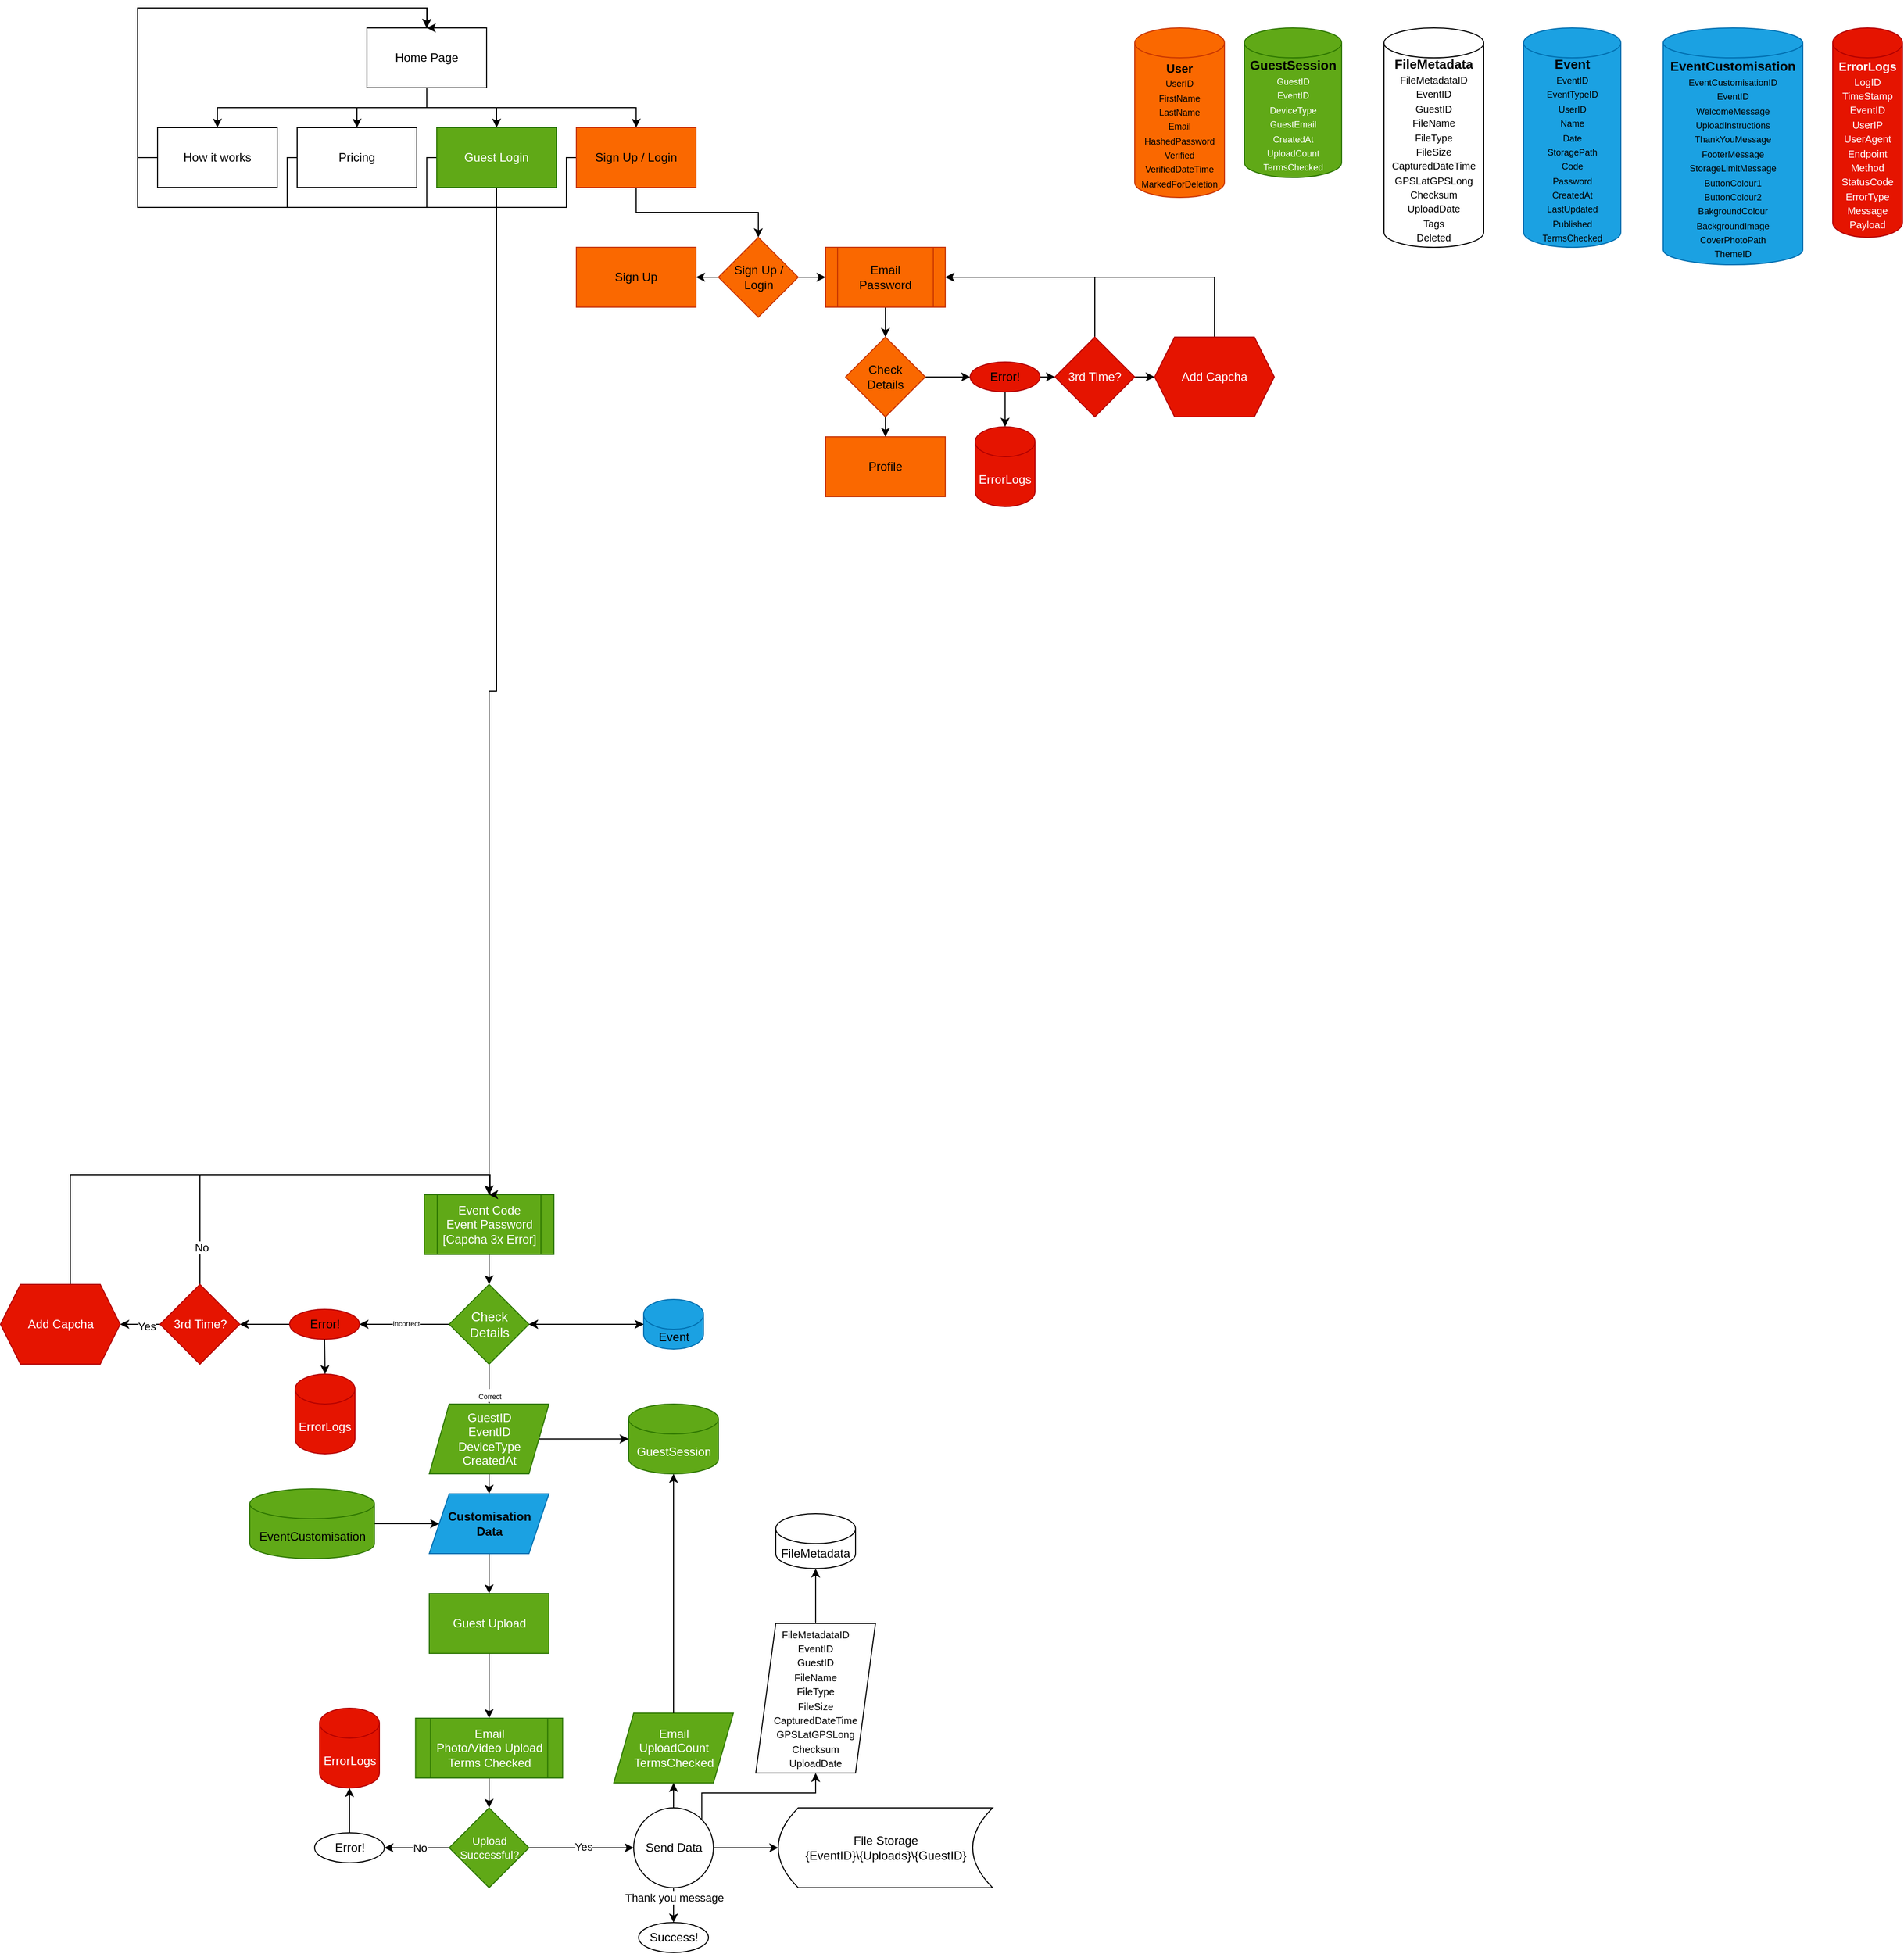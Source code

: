 <mxfile version="27.0.6">
  <diagram name="Page-1" id="nPeq9zamXpT1PYiMHK2F">
    <mxGraphModel dx="2572" dy="919" grid="1" gridSize="10" guides="1" tooltips="1" connect="1" arrows="1" fold="1" page="1" pageScale="1" pageWidth="850" pageHeight="1100" math="0" shadow="0">
      <root>
        <mxCell id="0" />
        <mxCell id="1" parent="0" />
        <mxCell id="T3i2_18rqvz0KpT3URYq-7" style="edgeStyle=orthogonalEdgeStyle;rounded=0;orthogonalLoop=1;jettySize=auto;html=1;exitX=0.5;exitY=1;exitDx=0;exitDy=0;entryX=0.5;entryY=0;entryDx=0;entryDy=0;" parent="1" source="T3i2_18rqvz0KpT3URYq-1" target="T3i2_18rqvz0KpT3URYq-3" edge="1">
          <mxGeometry relative="1" as="geometry" />
        </mxCell>
        <mxCell id="T3i2_18rqvz0KpT3URYq-8" style="edgeStyle=orthogonalEdgeStyle;rounded=0;orthogonalLoop=1;jettySize=auto;html=1;exitX=0.5;exitY=1;exitDx=0;exitDy=0;entryX=0.5;entryY=0;entryDx=0;entryDy=0;" parent="1" source="T3i2_18rqvz0KpT3URYq-1" target="T3i2_18rqvz0KpT3URYq-4" edge="1">
          <mxGeometry relative="1" as="geometry" />
        </mxCell>
        <mxCell id="T3i2_18rqvz0KpT3URYq-9" style="edgeStyle=orthogonalEdgeStyle;rounded=0;orthogonalLoop=1;jettySize=auto;html=1;exitX=0.5;exitY=1;exitDx=0;exitDy=0;entryX=0.5;entryY=0;entryDx=0;entryDy=0;" parent="1" source="T3i2_18rqvz0KpT3URYq-1" target="T3i2_18rqvz0KpT3URYq-5" edge="1">
          <mxGeometry relative="1" as="geometry" />
        </mxCell>
        <mxCell id="T3i2_18rqvz0KpT3URYq-10" style="edgeStyle=orthogonalEdgeStyle;rounded=0;orthogonalLoop=1;jettySize=auto;html=1;exitX=0.5;exitY=1;exitDx=0;exitDy=0;entryX=0.5;entryY=0;entryDx=0;entryDy=0;" parent="1" source="T3i2_18rqvz0KpT3URYq-1" target="T3i2_18rqvz0KpT3URYq-6" edge="1">
          <mxGeometry relative="1" as="geometry" />
        </mxCell>
        <mxCell id="T3i2_18rqvz0KpT3URYq-1" value="Home Page" style="rounded=0;whiteSpace=wrap;html=1;" parent="1" vertex="1">
          <mxGeometry x="230" y="80" width="120" height="60" as="geometry" />
        </mxCell>
        <mxCell id="T3i2_18rqvz0KpT3URYq-11" style="edgeStyle=orthogonalEdgeStyle;rounded=0;orthogonalLoop=1;jettySize=auto;html=1;exitX=0;exitY=0.5;exitDx=0;exitDy=0;entryX=0.5;entryY=0;entryDx=0;entryDy=0;" parent="1" source="T3i2_18rqvz0KpT3URYq-3" target="T3i2_18rqvz0KpT3URYq-1" edge="1">
          <mxGeometry relative="1" as="geometry" />
        </mxCell>
        <mxCell id="T3i2_18rqvz0KpT3URYq-3" value="How it works" style="rounded=0;whiteSpace=wrap;html=1;" parent="1" vertex="1">
          <mxGeometry x="20" y="180" width="120" height="60" as="geometry" />
        </mxCell>
        <mxCell id="T3i2_18rqvz0KpT3URYq-12" style="edgeStyle=orthogonalEdgeStyle;rounded=0;orthogonalLoop=1;jettySize=auto;html=1;exitX=0;exitY=0.5;exitDx=0;exitDy=0;" parent="1" source="T3i2_18rqvz0KpT3URYq-4" edge="1">
          <mxGeometry relative="1" as="geometry">
            <mxPoint x="290" y="80" as="targetPoint" />
            <Array as="points">
              <mxPoint x="150" y="210" />
              <mxPoint x="150" y="260" />
              <mxPoint y="260" />
              <mxPoint y="60" />
              <mxPoint x="290" y="60" />
            </Array>
          </mxGeometry>
        </mxCell>
        <mxCell id="T3i2_18rqvz0KpT3URYq-4" value="Pricing" style="rounded=0;whiteSpace=wrap;html=1;" parent="1" vertex="1">
          <mxGeometry x="160" y="180" width="120" height="60" as="geometry" />
        </mxCell>
        <mxCell id="T3i2_18rqvz0KpT3URYq-13" style="edgeStyle=orthogonalEdgeStyle;rounded=0;orthogonalLoop=1;jettySize=auto;html=1;exitX=0;exitY=0.5;exitDx=0;exitDy=0;" parent="1" source="T3i2_18rqvz0KpT3URYq-5" edge="1">
          <mxGeometry relative="1" as="geometry">
            <mxPoint x="290" y="80" as="targetPoint" />
            <Array as="points">
              <mxPoint x="290" y="210" />
              <mxPoint x="290" y="260" />
              <mxPoint y="260" />
              <mxPoint y="60" />
              <mxPoint x="291" y="60" />
              <mxPoint x="291" y="80" />
            </Array>
          </mxGeometry>
        </mxCell>
        <mxCell id="T3i2_18rqvz0KpT3URYq-16" style="edgeStyle=orthogonalEdgeStyle;rounded=0;orthogonalLoop=1;jettySize=auto;html=1;exitX=0.5;exitY=1;exitDx=0;exitDy=0;entryX=0.5;entryY=0;entryDx=0;entryDy=0;" parent="1" source="T3i2_18rqvz0KpT3URYq-5" target="T3i2_18rqvz0KpT3URYq-15" edge="1">
          <mxGeometry relative="1" as="geometry" />
        </mxCell>
        <mxCell id="T3i2_18rqvz0KpT3URYq-5" value="Guest Login" style="rounded=0;whiteSpace=wrap;html=1;fillColor=#60a917;fontColor=#ffffff;strokeColor=#2D7600;" parent="1" vertex="1">
          <mxGeometry x="300" y="180" width="120" height="60" as="geometry" />
        </mxCell>
        <mxCell id="T3i2_18rqvz0KpT3URYq-14" style="edgeStyle=orthogonalEdgeStyle;rounded=0;orthogonalLoop=1;jettySize=auto;html=1;exitX=0;exitY=0.5;exitDx=0;exitDy=0;" parent="1" source="T3i2_18rqvz0KpT3URYq-6" edge="1">
          <mxGeometry relative="1" as="geometry">
            <mxPoint x="290" y="80" as="targetPoint" />
            <Array as="points">
              <mxPoint x="430" y="210" />
              <mxPoint x="430" y="260" />
              <mxPoint y="260" />
              <mxPoint y="60" />
              <mxPoint x="290" y="60" />
            </Array>
          </mxGeometry>
        </mxCell>
        <mxCell id="qWnpxLDIaZIVIo5OUuWz-7" style="edgeStyle=orthogonalEdgeStyle;rounded=0;orthogonalLoop=1;jettySize=auto;html=1;exitX=0.5;exitY=1;exitDx=0;exitDy=0;entryX=0.5;entryY=0;entryDx=0;entryDy=0;" edge="1" parent="1" source="T3i2_18rqvz0KpT3URYq-6" target="qWnpxLDIaZIVIo5OUuWz-6">
          <mxGeometry relative="1" as="geometry" />
        </mxCell>
        <mxCell id="T3i2_18rqvz0KpT3URYq-6" value="Sign Up / Login" style="rounded=0;whiteSpace=wrap;html=1;fillColor=#fa6800;fontColor=#000000;strokeColor=#C73500;" parent="1" vertex="1">
          <mxGeometry x="440" y="180" width="120" height="60" as="geometry" />
        </mxCell>
        <mxCell id="T3i2_18rqvz0KpT3URYq-18" style="edgeStyle=orthogonalEdgeStyle;rounded=0;orthogonalLoop=1;jettySize=auto;html=1;exitX=0.5;exitY=1;exitDx=0;exitDy=0;entryX=0.5;entryY=0;entryDx=0;entryDy=0;" parent="1" source="T3i2_18rqvz0KpT3URYq-15" target="T3i2_18rqvz0KpT3URYq-17" edge="1">
          <mxGeometry relative="1" as="geometry" />
        </mxCell>
        <mxCell id="T3i2_18rqvz0KpT3URYq-15" value="Event Code&lt;div&gt;Event Password&lt;br&gt;[Capcha 3x Error]&lt;/div&gt;" style="shape=process;whiteSpace=wrap;html=1;backgroundOutline=1;fillColor=#60a917;fontColor=#ffffff;strokeColor=#2D7600;" parent="1" vertex="1">
          <mxGeometry x="287.5" y="1250.0" width="130" height="60" as="geometry" />
        </mxCell>
        <mxCell id="T3i2_18rqvz0KpT3URYq-24" style="edgeStyle=orthogonalEdgeStyle;rounded=0;orthogonalLoop=1;jettySize=auto;html=1;exitX=0;exitY=0.5;exitDx=0;exitDy=0;entryX=1;entryY=0.5;entryDx=0;entryDy=0;" parent="1" source="T3i2_18rqvz0KpT3URYq-17" target="T3i2_18rqvz0KpT3URYq-23" edge="1">
          <mxGeometry relative="1" as="geometry" />
        </mxCell>
        <mxCell id="T3i2_18rqvz0KpT3URYq-26" value="&lt;font style=&quot;color: light-dark(rgb(0, 0, 0), rgb(255, 0, 0)); font-size: 7px;&quot;&gt;Incorrect&lt;/font&gt;" style="edgeLabel;html=1;align=center;verticalAlign=middle;resizable=0;points=[];" parent="T3i2_18rqvz0KpT3URYq-24" vertex="1" connectable="0">
          <mxGeometry x="-0.025" y="-2" relative="1" as="geometry">
            <mxPoint as="offset" />
          </mxGeometry>
        </mxCell>
        <mxCell id="T3i2_18rqvz0KpT3URYq-28" style="edgeStyle=orthogonalEdgeStyle;rounded=0;orthogonalLoop=1;jettySize=auto;html=1;entryX=0.5;entryY=0;entryDx=0;entryDy=0;" parent="1" source="T3i2_18rqvz0KpT3URYq-17" target="T3i2_18rqvz0KpT3URYq-27" edge="1">
          <mxGeometry relative="1" as="geometry" />
        </mxCell>
        <mxCell id="T3i2_18rqvz0KpT3URYq-29" value="&lt;font style=&quot;color: light-dark(rgb(0, 0, 0), rgb(0, 255, 0)); font-size: 7px;&quot;&gt;Correct&lt;/font&gt;" style="edgeLabel;html=1;align=center;verticalAlign=middle;resizable=0;points=[];" parent="T3i2_18rqvz0KpT3URYq-28" vertex="1" connectable="0">
          <mxGeometry x="0.547" relative="1" as="geometry">
            <mxPoint as="offset" />
          </mxGeometry>
        </mxCell>
        <mxCell id="T3i2_18rqvz0KpT3URYq-17" value="&lt;div style=&quot;line-height: 40%;&quot;&gt;&lt;div&gt;&lt;font style=&quot;font-size: 13px; line-height: 120%;&quot;&gt;Check Details&lt;/font&gt;&lt;/div&gt;&lt;/div&gt;" style="rhombus;whiteSpace=wrap;html=1;fillColor=#60a917;fontColor=#ffffff;strokeColor=#2D7600;" parent="1" vertex="1">
          <mxGeometry x="312.5" y="1340.0" width="80" height="80" as="geometry" />
        </mxCell>
        <mxCell id="T3i2_18rqvz0KpT3URYq-86" style="edgeStyle=orthogonalEdgeStyle;rounded=0;orthogonalLoop=1;jettySize=auto;html=1;exitX=0;exitY=0.5;exitDx=0;exitDy=0;entryX=1;entryY=0.5;entryDx=0;entryDy=0;" parent="1" source="T3i2_18rqvz0KpT3URYq-23" target="T3i2_18rqvz0KpT3URYq-83" edge="1">
          <mxGeometry relative="1" as="geometry" />
        </mxCell>
        <mxCell id="T3i2_18rqvz0KpT3URYq-23" value="&lt;font style=&quot;color: light-dark(rgb(0, 0, 0), rgb(255, 0, 0));&quot;&gt;Error!&lt;/font&gt;" style="ellipse;whiteSpace=wrap;html=1;fillColor=#e51400;strokeColor=#B20000;fontColor=#ffffff;" parent="1" vertex="1">
          <mxGeometry x="152.5" y="1365.0" width="70" height="30" as="geometry" />
        </mxCell>
        <mxCell id="T3i2_18rqvz0KpT3URYq-65" style="edgeStyle=orthogonalEdgeStyle;rounded=0;orthogonalLoop=1;jettySize=auto;html=1;exitX=0.5;exitY=1;exitDx=0;exitDy=0;entryX=0.5;entryY=0;entryDx=0;entryDy=0;" parent="1" source="T3i2_18rqvz0KpT3URYq-27" target="T3i2_18rqvz0KpT3URYq-64" edge="1">
          <mxGeometry relative="1" as="geometry" />
        </mxCell>
        <mxCell id="T3i2_18rqvz0KpT3URYq-27" value="&lt;div style=&quot;&quot;&gt;&lt;span style=&quot;background-color: transparent; color: light-dark(rgb(255, 255, 255), rgb(18, 18, 18));&quot;&gt;&lt;font&gt;GuestID&lt;/font&gt;&lt;/span&gt;&lt;/div&gt;&lt;font&gt;&lt;div style=&quot;&quot;&gt;&lt;span style=&quot;background-color: transparent; color: light-dark(rgb(255, 255, 255), rgb(18, 18, 18));&quot;&gt;EventID&lt;/span&gt;&lt;/div&gt;&lt;div style=&quot;&quot;&gt;&lt;span style=&quot;background-color: transparent; color: light-dark(rgb(255, 255, 255), rgb(18, 18, 18));&quot;&gt;DeviceType&lt;br&gt;&lt;/span&gt;&lt;/div&gt;&lt;div style=&quot;&quot;&gt;&lt;span style=&quot;background-color: transparent; color: light-dark(rgb(255, 255, 255), rgb(18, 18, 18));&quot;&gt;CreatedAt&lt;/span&gt;&lt;/div&gt;&lt;/font&gt;" style="shape=parallelogram;perimeter=parallelogramPerimeter;whiteSpace=wrap;html=1;fixedSize=1;fillColor=#60a917;fontColor=#ffffff;strokeColor=#2D7600;align=center;" parent="1" vertex="1">
          <mxGeometry x="292.5" y="1460.0" width="120" height="70" as="geometry" />
        </mxCell>
        <mxCell id="T3i2_18rqvz0KpT3URYq-30" value="&lt;font style=&quot;font-size: 13px; color: light-dark(rgb(0, 0, 0), rgb(0, 0, 0));&quot;&gt;&lt;b style=&quot;&quot;&gt;GuestSession&lt;/b&gt;&lt;/font&gt;&lt;br&gt;&lt;font style=&quot;font-size: 9px;&quot;&gt;GuestID&lt;/font&gt;&lt;div&gt;&lt;font style=&quot;font-size: 9px;&quot;&gt;EventID&lt;/font&gt;&lt;/div&gt;&lt;div&gt;&lt;font style=&quot;font-size: 9px;&quot;&gt;DeviceType&lt;br&gt;GuestEmail&lt;br&gt;CreatedAt&lt;br&gt;UploadCount&lt;/font&gt;&lt;/div&gt;&lt;div&gt;&lt;font style=&quot;font-size: 9px;&quot;&gt;TermsChecked&lt;/font&gt;&lt;/div&gt;" style="shape=cylinder3;whiteSpace=wrap;html=1;boundedLbl=1;backgroundOutline=1;size=15;fillColor=#60a917;fontColor=#ffffff;strokeColor=#2D7600;" parent="1" vertex="1">
          <mxGeometry x="1110" y="80" width="97.5" height="150" as="geometry" />
        </mxCell>
        <mxCell id="T3i2_18rqvz0KpT3URYq-37" style="edgeStyle=orthogonalEdgeStyle;rounded=0;orthogonalLoop=1;jettySize=auto;html=1;exitX=0.5;exitY=1;exitDx=0;exitDy=0;entryX=0.5;entryY=0;entryDx=0;entryDy=0;" parent="1" source="T3i2_18rqvz0KpT3URYq-33" target="T3i2_18rqvz0KpT3URYq-36" edge="1">
          <mxGeometry relative="1" as="geometry" />
        </mxCell>
        <mxCell id="T3i2_18rqvz0KpT3URYq-33" value="Guest Upload" style="rounded=0;whiteSpace=wrap;html=1;fillColor=#60a917;fontColor=#ffffff;strokeColor=#2D7600;" parent="1" vertex="1">
          <mxGeometry x="292.5" y="1650.0" width="120" height="60" as="geometry" />
        </mxCell>
        <mxCell id="T3i2_18rqvz0KpT3URYq-34" value="&lt;font color=&quot;#000000&quot;&gt;&lt;b style=&quot;font-size: 13px;&quot;&gt;Event&lt;/b&gt;&lt;br&gt;&lt;font style=&quot;font-size: 9px;&quot;&gt;EventID&lt;br&gt;EventTypeID&lt;br&gt;UserID&lt;br&gt;Name&lt;br&gt;Date&lt;br&gt;StoragePath&lt;br&gt;Code&lt;br&gt;Password&lt;/font&gt;&lt;/font&gt;&lt;div&gt;&lt;font color=&quot;#000000&quot;&gt;&lt;font style=&quot;font-size: 9px;&quot;&gt;CreatedAt&lt;/font&gt;&lt;/font&gt;&lt;/div&gt;&lt;div&gt;&lt;font color=&quot;#000000&quot;&gt;&lt;font style=&quot;font-size: 9px;&quot;&gt;LastUpdated&lt;/font&gt;&lt;br&gt;&lt;/font&gt;&lt;/div&gt;&lt;div&gt;&lt;font color=&quot;#000000&quot;&gt;&lt;font style=&quot;font-size: 9px;&quot;&gt;Published&lt;/font&gt;&lt;/font&gt;&lt;/div&gt;&lt;div&gt;&lt;font color=&quot;#000000&quot;&gt;&lt;font style=&quot;font-size: 9px;&quot;&gt;TermsChecked&lt;/font&gt;&lt;/font&gt;&lt;/div&gt;" style="shape=cylinder3;whiteSpace=wrap;html=1;boundedLbl=1;backgroundOutline=1;size=15;fillColor=#1ba1e2;fontColor=#ffffff;strokeColor=#006EAF;" parent="1" vertex="1">
          <mxGeometry x="1390" y="80" width="97.5" height="220" as="geometry" />
        </mxCell>
        <mxCell id="T3i2_18rqvz0KpT3URYq-45" style="edgeStyle=orthogonalEdgeStyle;rounded=0;orthogonalLoop=1;jettySize=auto;html=1;exitX=0.5;exitY=1;exitDx=0;exitDy=0;entryX=0.5;entryY=0;entryDx=0;entryDy=0;" parent="1" source="T3i2_18rqvz0KpT3URYq-36" target="T3i2_18rqvz0KpT3URYq-41" edge="1">
          <mxGeometry relative="1" as="geometry" />
        </mxCell>
        <mxCell id="T3i2_18rqvz0KpT3URYq-36" value="Email&lt;div&gt;Photo/Video Upload&lt;/div&gt;&lt;div&gt;Terms Checked&lt;/div&gt;" style="shape=process;whiteSpace=wrap;html=1;backgroundOutline=1;fillColor=#60a917;fontColor=#ffffff;strokeColor=#2D7600;" parent="1" vertex="1">
          <mxGeometry x="278.75" y="1775" width="147.5" height="60" as="geometry" />
        </mxCell>
        <mxCell id="T3i2_18rqvz0KpT3URYq-38" value="File Storage&lt;div&gt;{EventID}\{Uploads}\{GuestID}&lt;/div&gt;" style="shape=dataStorage;whiteSpace=wrap;html=1;fixedSize=1;" parent="1" vertex="1">
          <mxGeometry x="642.5" y="1865.0" width="215" height="80" as="geometry" />
        </mxCell>
        <mxCell id="T3i2_18rqvz0KpT3URYq-40" value="Email&lt;br&gt;UploadCount&lt;div&gt;TermsChecked&lt;/div&gt;" style="shape=parallelogram;perimeter=parallelogramPerimeter;whiteSpace=wrap;html=1;fixedSize=1;fillColor=#60a917;fontColor=#ffffff;strokeColor=#2D7600;" parent="1" vertex="1">
          <mxGeometry x="477.5" y="1770.0" width="120" height="70" as="geometry" />
        </mxCell>
        <mxCell id="T3i2_18rqvz0KpT3URYq-43" style="edgeStyle=orthogonalEdgeStyle;rounded=0;orthogonalLoop=1;jettySize=auto;html=1;exitX=0;exitY=0.5;exitDx=0;exitDy=0;entryX=1;entryY=0.5;entryDx=0;entryDy=0;" parent="1" source="T3i2_18rqvz0KpT3URYq-41" target="T3i2_18rqvz0KpT3URYq-42" edge="1">
          <mxGeometry relative="1" as="geometry" />
        </mxCell>
        <mxCell id="T3i2_18rqvz0KpT3URYq-44" value="&lt;font style=&quot;color: light-dark(rgb(0, 0, 0), rgb(255, 0, 0));&quot;&gt;No&lt;/font&gt;" style="edgeLabel;html=1;align=center;verticalAlign=middle;resizable=0;points=[];" parent="T3i2_18rqvz0KpT3URYq-43" vertex="1" connectable="0">
          <mxGeometry x="-0.081" relative="1" as="geometry">
            <mxPoint as="offset" />
          </mxGeometry>
        </mxCell>
        <mxCell id="T3i2_18rqvz0KpT3URYq-46" style="edgeStyle=orthogonalEdgeStyle;rounded=0;orthogonalLoop=1;jettySize=auto;html=1;exitX=1;exitY=0.5;exitDx=0;exitDy=0;entryX=0;entryY=0.5;entryDx=0;entryDy=0;" parent="1" source="T3i2_18rqvz0KpT3URYq-41" target="T3i2_18rqvz0KpT3URYq-47" edge="1">
          <mxGeometry relative="1" as="geometry">
            <mxPoint x="432.5" y="1905.0" as="targetPoint" />
          </mxGeometry>
        </mxCell>
        <mxCell id="T3i2_18rqvz0KpT3URYq-50" value="&lt;font style=&quot;color: light-dark(rgb(0, 0, 0), rgb(0, 255, 0));&quot;&gt;Yes&lt;/font&gt;" style="edgeLabel;html=1;align=center;verticalAlign=middle;resizable=0;points=[];" parent="T3i2_18rqvz0KpT3URYq-46" vertex="1" connectable="0">
          <mxGeometry x="0.039" y="1" relative="1" as="geometry">
            <mxPoint as="offset" />
          </mxGeometry>
        </mxCell>
        <mxCell id="T3i2_18rqvz0KpT3URYq-41" value="&lt;div style=&quot;line-height: 40%;&quot;&gt;&lt;div&gt;&lt;font style=&quot;line-height: 120%; font-size: 11px;&quot;&gt;Upload Successful?&lt;/font&gt;&lt;/div&gt;&lt;/div&gt;" style="rhombus;whiteSpace=wrap;html=1;fillColor=#60a917;fontColor=#ffffff;strokeColor=#2D7600;" parent="1" vertex="1">
          <mxGeometry x="312.5" y="1865.0" width="80" height="80" as="geometry" />
        </mxCell>
        <mxCell id="qWnpxLDIaZIVIo5OUuWz-31" style="edgeStyle=orthogonalEdgeStyle;rounded=0;orthogonalLoop=1;jettySize=auto;html=1;exitX=0.5;exitY=0;exitDx=0;exitDy=0;" edge="1" parent="1" source="T3i2_18rqvz0KpT3URYq-42" target="qWnpxLDIaZIVIo5OUuWz-30">
          <mxGeometry relative="1" as="geometry" />
        </mxCell>
        <mxCell id="T3i2_18rqvz0KpT3URYq-42" value="&lt;font style=&quot;color: light-dark(rgb(0, 0, 0), rgb(255, 0, 0));&quot;&gt;Error!&lt;/font&gt;" style="ellipse;whiteSpace=wrap;html=1;fillColor=light-dark(#FFFFFF,#FF8484);strokeColor=light-dark(#000000,#CC0000);" parent="1" vertex="1">
          <mxGeometry x="177.5" y="1890.0" width="70" height="30" as="geometry" />
        </mxCell>
        <mxCell id="T3i2_18rqvz0KpT3URYq-53" style="edgeStyle=orthogonalEdgeStyle;rounded=0;orthogonalLoop=1;jettySize=auto;html=1;exitX=1;exitY=0.5;exitDx=0;exitDy=0;entryX=0;entryY=0.5;entryDx=0;entryDy=0;" parent="1" source="T3i2_18rqvz0KpT3URYq-47" target="T3i2_18rqvz0KpT3URYq-38" edge="1">
          <mxGeometry relative="1" as="geometry" />
        </mxCell>
        <mxCell id="T3i2_18rqvz0KpT3URYq-59" style="edgeStyle=orthogonalEdgeStyle;rounded=0;orthogonalLoop=1;jettySize=auto;html=1;exitX=0.5;exitY=1;exitDx=0;exitDy=0;entryX=0.5;entryY=0;entryDx=0;entryDy=0;" parent="1" source="T3i2_18rqvz0KpT3URYq-47" target="T3i2_18rqvz0KpT3URYq-58" edge="1">
          <mxGeometry relative="1" as="geometry" />
        </mxCell>
        <mxCell id="T3i2_18rqvz0KpT3URYq-63" value="Thank you message" style="edgeLabel;html=1;align=center;verticalAlign=middle;resizable=0;points=[];" parent="T3i2_18rqvz0KpT3URYq-59" vertex="1" connectable="0">
          <mxGeometry x="-0.433" relative="1" as="geometry">
            <mxPoint as="offset" />
          </mxGeometry>
        </mxCell>
        <mxCell id="qWnpxLDIaZIVIo5OUuWz-2" style="edgeStyle=orthogonalEdgeStyle;rounded=0;orthogonalLoop=1;jettySize=auto;html=1;exitX=1;exitY=0;exitDx=0;exitDy=0;entryX=0.5;entryY=1;entryDx=0;entryDy=0;" edge="1" parent="1" source="T3i2_18rqvz0KpT3URYq-47" target="qWnpxLDIaZIVIo5OUuWz-1">
          <mxGeometry relative="1" as="geometry">
            <Array as="points">
              <mxPoint x="566" y="1850" />
              <mxPoint x="680" y="1850" />
            </Array>
          </mxGeometry>
        </mxCell>
        <mxCell id="T3i2_18rqvz0KpT3URYq-47" value="Send Data" style="ellipse;whiteSpace=wrap;html=1;aspect=fixed;" parent="1" vertex="1">
          <mxGeometry x="497.5" y="1865.0" width="80" height="80" as="geometry" />
        </mxCell>
        <mxCell id="T3i2_18rqvz0KpT3URYq-48" style="edgeStyle=orthogonalEdgeStyle;rounded=0;orthogonalLoop=1;jettySize=auto;html=1;exitX=0.5;exitY=0;exitDx=0;exitDy=0;entryX=0.5;entryY=1;entryDx=0;entryDy=0;" parent="1" source="T3i2_18rqvz0KpT3URYq-47" target="T3i2_18rqvz0KpT3URYq-40" edge="1">
          <mxGeometry relative="1" as="geometry" />
        </mxCell>
        <mxCell id="T3i2_18rqvz0KpT3URYq-54" value="&lt;font style=&quot;&quot;&gt;&lt;span style=&quot;font-size: 13px;&quot;&gt;&lt;b&gt;FileMetadata&lt;/b&gt;&lt;/span&gt;&lt;br&gt;&lt;font size=&quot;1&quot;&gt;FileMetadataID&lt;br&gt;EventID&lt;br&gt;GuestID&lt;br&gt;FileName&lt;br&gt;FileType&lt;br&gt;FileSize&lt;br&gt;CapturedDateTime&lt;br&gt;GPSLatGPSLong&lt;br&gt;Checksum&lt;br&gt;UploadDate&lt;br&gt;Tags&lt;br&gt;&lt;/font&gt;&lt;/font&gt;&lt;div&gt;&lt;font style=&quot;&quot;&gt;&lt;font size=&quot;1&quot;&gt;Deleted&lt;/font&gt;&lt;/font&gt;&lt;/div&gt;" style="shape=cylinder3;whiteSpace=wrap;html=1;boundedLbl=1;backgroundOutline=1;size=15;" parent="1" vertex="1">
          <mxGeometry x="1250" y="80" width="100" height="220" as="geometry" />
        </mxCell>
        <mxCell id="T3i2_18rqvz0KpT3URYq-58" value="&lt;font style=&quot;color: light-dark(rgb(0, 0, 0), rgb(0, 102, 0));&quot;&gt;Success!&lt;/font&gt;" style="ellipse;whiteSpace=wrap;html=1;fillColor=light-dark(#FFFFFF,#CCFF99);strokeColor=light-dark(#000000,#006600);" parent="1" vertex="1">
          <mxGeometry x="502.5" y="1980.0" width="70" height="30" as="geometry" />
        </mxCell>
        <mxCell id="T3i2_18rqvz0KpT3URYq-62" value="&lt;font color=&quot;#000000&quot;&gt;&lt;b style=&quot;font-size: 13px;&quot;&gt;EventCustomisation&lt;/b&gt;&lt;/font&gt;&lt;div&gt;&lt;font color=&quot;#000000&quot;&gt;&lt;font style=&quot;font-size: 9px;&quot;&gt;EventCustomisationID&lt;/font&gt;&lt;/font&gt;&lt;/div&gt;&lt;div&gt;&lt;font color=&quot;#000000&quot;&gt;&lt;font style=&quot;font-size: 9px;&quot;&gt;EventID&lt;br&gt;WelcomeMessage&lt;br&gt;UploadInstructions&lt;/font&gt;&lt;/font&gt;&lt;/div&gt;&lt;div&gt;&lt;font color=&quot;#000000&quot;&gt;&lt;font style=&quot;font-size: 9px;&quot;&gt;ThankYouMessage&lt;br&gt;FooterMessage&lt;br&gt;StorageLimitMessage&lt;br&gt;ButtonColour1&lt;br&gt;ButtonColour2&lt;br&gt;BakgroundColour&lt;br&gt;BackgroundImage&lt;br&gt;CoverPhotoPath&lt;br&gt;ThemeID&lt;br&gt;&lt;/font&gt;&lt;/font&gt;&lt;/div&gt;" style="shape=cylinder3;whiteSpace=wrap;html=1;boundedLbl=1;backgroundOutline=1;size=15;fillColor=light-dark(#1BA1E2,#0F5577);fontColor=#ffffff;strokeColor=#006EAF;" parent="1" vertex="1">
          <mxGeometry x="1530" y="80" width="140" height="237.5" as="geometry" />
        </mxCell>
        <mxCell id="T3i2_18rqvz0KpT3URYq-66" style="edgeStyle=orthogonalEdgeStyle;rounded=0;orthogonalLoop=1;jettySize=auto;html=1;exitX=0.5;exitY=1;exitDx=0;exitDy=0;entryX=0.5;entryY=0;entryDx=0;entryDy=0;" parent="1" source="T3i2_18rqvz0KpT3URYq-64" target="T3i2_18rqvz0KpT3URYq-33" edge="1">
          <mxGeometry relative="1" as="geometry" />
        </mxCell>
        <mxCell id="T3i2_18rqvz0KpT3URYq-64" value="&lt;b&gt;&lt;font style=&quot;color: light-dark(rgb(0, 0, 0), rgb(255, 255, 255));&quot;&gt;Customisation&lt;/font&gt;&lt;/b&gt;&lt;div&gt;&lt;b&gt;&lt;font style=&quot;color: light-dark(rgb(0, 0, 0), rgb(255, 255, 255));&quot;&gt;Data&lt;/font&gt;&lt;/b&gt;&lt;/div&gt;" style="shape=parallelogram;perimeter=parallelogramPerimeter;whiteSpace=wrap;html=1;fixedSize=1;fillColor=light-dark(#1BA1E2,#0F5577);fontColor=#ffffff;strokeColor=#006EAF;" parent="1" vertex="1">
          <mxGeometry x="292.5" y="1550.0" width="120" height="60" as="geometry" />
        </mxCell>
        <mxCell id="T3i2_18rqvz0KpT3URYq-68" value="GuestSession" style="shape=cylinder3;whiteSpace=wrap;html=1;boundedLbl=1;backgroundOutline=1;size=15;fillColor=#60a917;fontColor=#ffffff;strokeColor=#2D7600;" parent="1" vertex="1">
          <mxGeometry x="492.5" y="1460.0" width="90" height="70" as="geometry" />
        </mxCell>
        <mxCell id="T3i2_18rqvz0KpT3URYq-69" style="edgeStyle=orthogonalEdgeStyle;rounded=0;orthogonalLoop=1;jettySize=auto;html=1;exitX=1;exitY=0.5;exitDx=0;exitDy=0;entryX=0;entryY=0.5;entryDx=0;entryDy=0;entryPerimeter=0;" parent="1" source="T3i2_18rqvz0KpT3URYq-27" target="T3i2_18rqvz0KpT3URYq-68" edge="1">
          <mxGeometry relative="1" as="geometry" />
        </mxCell>
        <mxCell id="T3i2_18rqvz0KpT3URYq-71" style="edgeStyle=orthogonalEdgeStyle;rounded=0;orthogonalLoop=1;jettySize=auto;html=1;exitX=1;exitY=0.5;exitDx=0;exitDy=0;exitPerimeter=0;entryX=0;entryY=0.5;entryDx=0;entryDy=0;" parent="1" source="T3i2_18rqvz0KpT3URYq-70" target="T3i2_18rqvz0KpT3URYq-64" edge="1">
          <mxGeometry relative="1" as="geometry" />
        </mxCell>
        <mxCell id="T3i2_18rqvz0KpT3URYq-70" value="&lt;font style=&quot;color: light-dark(rgb(0, 0, 0), rgb(255, 255, 255));&quot;&gt;EventCustomisation&lt;/font&gt;" style="shape=cylinder3;whiteSpace=wrap;html=1;boundedLbl=1;backgroundOutline=1;size=15;fillColor=light-dark(#60a917, #0f5577);fontColor=#ffffff;strokeColor=#2D7600;" parent="1" vertex="1">
          <mxGeometry x="112.5" y="1545.0" width="125" height="70" as="geometry" />
        </mxCell>
        <mxCell id="T3i2_18rqvz0KpT3URYq-72" style="edgeStyle=orthogonalEdgeStyle;rounded=0;orthogonalLoop=1;jettySize=auto;html=1;exitX=0.5;exitY=0;exitDx=0;exitDy=0;entryX=0.5;entryY=1;entryDx=0;entryDy=0;entryPerimeter=0;" parent="1" source="T3i2_18rqvz0KpT3URYq-40" target="T3i2_18rqvz0KpT3URYq-68" edge="1">
          <mxGeometry relative="1" as="geometry" />
        </mxCell>
        <mxCell id="T3i2_18rqvz0KpT3URYq-78" style="edgeStyle=orthogonalEdgeStyle;rounded=0;orthogonalLoop=1;jettySize=auto;html=1;exitX=0;exitY=0.5;exitDx=0;exitDy=0;exitPerimeter=0;entryX=1;entryY=0.5;entryDx=0;entryDy=0;" parent="1" source="T3i2_18rqvz0KpT3URYq-73" target="T3i2_18rqvz0KpT3URYq-17" edge="1">
          <mxGeometry relative="1" as="geometry" />
        </mxCell>
        <mxCell id="T3i2_18rqvz0KpT3URYq-73" value="&lt;font style=&quot;color: light-dark(rgb(0, 0, 0), rgb(255, 255, 255));&quot;&gt;Event&lt;/font&gt;" style="shape=cylinder3;whiteSpace=wrap;html=1;boundedLbl=1;backgroundOutline=1;size=15;fillColor=#1ba1e2;fontColor=#ffffff;strokeColor=#006EAF;" parent="1" vertex="1">
          <mxGeometry x="507.5" y="1355.0" width="60" height="50" as="geometry" />
        </mxCell>
        <mxCell id="T3i2_18rqvz0KpT3URYq-79" value="" style="endArrow=classic;startArrow=classic;html=1;rounded=0;entryX=0;entryY=0.5;entryDx=0;entryDy=0;entryPerimeter=0;" parent="1" target="T3i2_18rqvz0KpT3URYq-73" edge="1">
          <mxGeometry width="50" height="50" relative="1" as="geometry">
            <mxPoint x="392.5" y="1380.0" as="sourcePoint" />
            <mxPoint x="732.5" y="1470.0" as="targetPoint" />
          </mxGeometry>
        </mxCell>
        <mxCell id="T3i2_18rqvz0KpT3URYq-87" style="edgeStyle=orthogonalEdgeStyle;rounded=0;orthogonalLoop=1;jettySize=auto;html=1;exitX=0;exitY=0.5;exitDx=0;exitDy=0;entryX=1;entryY=0.5;entryDx=0;entryDy=0;" parent="1" source="T3i2_18rqvz0KpT3URYq-83" target="T3i2_18rqvz0KpT3URYq-85" edge="1">
          <mxGeometry relative="1" as="geometry" />
        </mxCell>
        <mxCell id="T3i2_18rqvz0KpT3URYq-91" value="Yes" style="edgeLabel;html=1;align=center;verticalAlign=middle;resizable=0;points=[];" parent="T3i2_18rqvz0KpT3URYq-87" vertex="1" connectable="0">
          <mxGeometry x="-0.311" y="2" relative="1" as="geometry">
            <mxPoint as="offset" />
          </mxGeometry>
        </mxCell>
        <mxCell id="T3i2_18rqvz0KpT3URYq-88" style="edgeStyle=orthogonalEdgeStyle;rounded=0;orthogonalLoop=1;jettySize=auto;html=1;exitX=0.5;exitY=0;exitDx=0;exitDy=0;entryX=0.5;entryY=0;entryDx=0;entryDy=0;" parent="1" source="T3i2_18rqvz0KpT3URYq-83" target="T3i2_18rqvz0KpT3URYq-15" edge="1">
          <mxGeometry relative="1" as="geometry" />
        </mxCell>
        <mxCell id="T3i2_18rqvz0KpT3URYq-90" value="No" style="edgeLabel;html=1;align=center;verticalAlign=middle;resizable=0;points=[];" parent="T3i2_18rqvz0KpT3URYq-88" vertex="1" connectable="0">
          <mxGeometry x="-0.822" y="-1" relative="1" as="geometry">
            <mxPoint as="offset" />
          </mxGeometry>
        </mxCell>
        <mxCell id="T3i2_18rqvz0KpT3URYq-83" value="3rd Time?" style="rhombus;whiteSpace=wrap;html=1;fillColor=#e51400;fontColor=#ffffff;strokeColor=#B20000;" parent="1" vertex="1">
          <mxGeometry x="22.5" y="1340.0" width="80" height="80" as="geometry" />
        </mxCell>
        <mxCell id="T3i2_18rqvz0KpT3URYq-89" style="edgeStyle=orthogonalEdgeStyle;rounded=0;orthogonalLoop=1;jettySize=auto;html=1;exitX=0.5;exitY=0;exitDx=0;exitDy=0;" parent="1" source="T3i2_18rqvz0KpT3URYq-85" edge="1">
          <mxGeometry relative="1" as="geometry">
            <mxPoint x="352.5" y="1250.0" as="targetPoint" />
            <Array as="points">
              <mxPoint x="-67.5" y="1230.0" />
              <mxPoint x="353.5" y="1230.0" />
              <mxPoint x="353.5" y="1250.0" />
            </Array>
          </mxGeometry>
        </mxCell>
        <mxCell id="T3i2_18rqvz0KpT3URYq-85" value="Add Capcha" style="shape=hexagon;perimeter=hexagonPerimeter2;whiteSpace=wrap;html=1;fixedSize=1;fillColor=#e51400;fontColor=#ffffff;strokeColor=#B20000;" parent="1" vertex="1">
          <mxGeometry x="-137.5" y="1340.0" width="120" height="80" as="geometry" />
        </mxCell>
        <mxCell id="qWnpxLDIaZIVIo5OUuWz-1" value="&lt;span style=&quot;font-size: x-small;&quot;&gt;FileMetadataID&lt;/span&gt;&lt;br style=&quot;font-size: x-small;&quot;&gt;&lt;span style=&quot;font-size: x-small;&quot;&gt;EventID&lt;/span&gt;&lt;br style=&quot;font-size: x-small;&quot;&gt;&lt;span style=&quot;font-size: x-small;&quot;&gt;GuestID&lt;/span&gt;&lt;br style=&quot;font-size: x-small;&quot;&gt;&lt;span style=&quot;font-size: x-small;&quot;&gt;FileName&lt;/span&gt;&lt;br style=&quot;font-size: x-small;&quot;&gt;&lt;span style=&quot;font-size: x-small;&quot;&gt;FileType&lt;/span&gt;&lt;br style=&quot;font-size: x-small;&quot;&gt;&lt;span style=&quot;font-size: x-small;&quot;&gt;FileSize&lt;/span&gt;&lt;br style=&quot;font-size: x-small;&quot;&gt;&lt;span style=&quot;font-size: x-small;&quot;&gt;CapturedDateTime&lt;/span&gt;&lt;br style=&quot;font-size: x-small;&quot;&gt;&lt;span style=&quot;font-size: x-small;&quot;&gt;GPSLatGPSLong&lt;/span&gt;&lt;br style=&quot;font-size: x-small;&quot;&gt;&lt;span style=&quot;font-size: x-small;&quot;&gt;Checksum&lt;/span&gt;&lt;br style=&quot;font-size: x-small;&quot;&gt;&lt;span style=&quot;font-size: x-small;&quot;&gt;UploadDate&lt;/span&gt;" style="shape=parallelogram;perimeter=parallelogramPerimeter;whiteSpace=wrap;html=1;fixedSize=1;" vertex="1" parent="1">
          <mxGeometry x="620" y="1680" width="120" height="150" as="geometry" />
        </mxCell>
        <mxCell id="qWnpxLDIaZIVIo5OUuWz-3" value="FileMetadata" style="shape=cylinder3;whiteSpace=wrap;html=1;boundedLbl=1;backgroundOutline=1;size=15;" vertex="1" parent="1">
          <mxGeometry x="640" y="1570" width="80" height="55" as="geometry" />
        </mxCell>
        <mxCell id="qWnpxLDIaZIVIo5OUuWz-4" style="edgeStyle=orthogonalEdgeStyle;rounded=0;orthogonalLoop=1;jettySize=auto;html=1;exitX=0.5;exitY=0;exitDx=0;exitDy=0;entryX=0.5;entryY=1;entryDx=0;entryDy=0;entryPerimeter=0;" edge="1" parent="1" source="qWnpxLDIaZIVIo5OUuWz-1" target="qWnpxLDIaZIVIo5OUuWz-3">
          <mxGeometry relative="1" as="geometry" />
        </mxCell>
        <mxCell id="qWnpxLDIaZIVIo5OUuWz-5" value="&lt;b&gt;ErrorLogs&lt;/b&gt;&lt;div&gt;&lt;font size=&quot;1&quot;&gt;LogID&lt;/font&gt;&lt;/div&gt;&lt;div&gt;&lt;font size=&quot;1&quot;&gt;TimeStamp&lt;/font&gt;&lt;/div&gt;&lt;div&gt;&lt;font size=&quot;1&quot;&gt;EventID&lt;/font&gt;&lt;/div&gt;&lt;div&gt;&lt;font size=&quot;1&quot;&gt;UserIP&lt;/font&gt;&lt;/div&gt;&lt;div&gt;&lt;font size=&quot;1&quot;&gt;UserAgent&lt;/font&gt;&lt;/div&gt;&lt;div&gt;&lt;font size=&quot;1&quot;&gt;Endpoint&lt;/font&gt;&lt;/div&gt;&lt;div&gt;&lt;font size=&quot;1&quot;&gt;Method&lt;/font&gt;&lt;/div&gt;&lt;div&gt;&lt;font size=&quot;1&quot;&gt;StatusCode&lt;/font&gt;&lt;/div&gt;&lt;div&gt;&lt;font size=&quot;1&quot;&gt;ErrorType&lt;/font&gt;&lt;/div&gt;&lt;div&gt;&lt;font size=&quot;1&quot;&gt;Message&lt;/font&gt;&lt;/div&gt;&lt;div&gt;&lt;font size=&quot;1&quot;&gt;Payload&lt;/font&gt;&lt;/div&gt;" style="shape=cylinder3;whiteSpace=wrap;html=1;boundedLbl=1;backgroundOutline=1;size=15;fillColor=#e51400;fontColor=#ffffff;strokeColor=#B20000;" vertex="1" parent="1">
          <mxGeometry x="1700" y="80" width="70" height="210" as="geometry" />
        </mxCell>
        <mxCell id="qWnpxLDIaZIVIo5OUuWz-13" style="edgeStyle=orthogonalEdgeStyle;rounded=0;orthogonalLoop=1;jettySize=auto;html=1;exitX=0;exitY=0.5;exitDx=0;exitDy=0;entryX=1;entryY=0.5;entryDx=0;entryDy=0;" edge="1" parent="1" source="qWnpxLDIaZIVIo5OUuWz-6" target="qWnpxLDIaZIVIo5OUuWz-9">
          <mxGeometry relative="1" as="geometry" />
        </mxCell>
        <mxCell id="qWnpxLDIaZIVIo5OUuWz-14" style="edgeStyle=orthogonalEdgeStyle;rounded=0;orthogonalLoop=1;jettySize=auto;html=1;exitX=1;exitY=0.5;exitDx=0;exitDy=0;entryX=0;entryY=0.5;entryDx=0;entryDy=0;" edge="1" parent="1" source="qWnpxLDIaZIVIo5OUuWz-6" target="qWnpxLDIaZIVIo5OUuWz-12">
          <mxGeometry relative="1" as="geometry" />
        </mxCell>
        <mxCell id="qWnpxLDIaZIVIo5OUuWz-6" value="Sign Up / Login" style="rhombus;whiteSpace=wrap;html=1;fillColor=#fa6800;fontColor=#000000;strokeColor=#C73500;" vertex="1" parent="1">
          <mxGeometry x="582.5" y="290" width="80" height="80" as="geometry" />
        </mxCell>
        <mxCell id="qWnpxLDIaZIVIo5OUuWz-8" value="&lt;b&gt;User&lt;/b&gt;&lt;div&gt;&lt;font style=&quot;font-size: 9px;&quot;&gt;UserID&lt;/font&gt;&lt;/div&gt;&lt;div&gt;&lt;font style=&quot;font-size: 9px;&quot;&gt;FirstName&lt;/font&gt;&lt;/div&gt;&lt;div&gt;&lt;font style=&quot;font-size: 9px;&quot;&gt;LastName&lt;/font&gt;&lt;/div&gt;&lt;div&gt;&lt;font style=&quot;font-size: 9px;&quot;&gt;Email&lt;/font&gt;&lt;/div&gt;&lt;div&gt;&lt;font style=&quot;font-size: 9px;&quot;&gt;HashedPassword&lt;/font&gt;&lt;/div&gt;&lt;div&gt;&lt;font style=&quot;font-size: 9px;&quot;&gt;Verified&lt;/font&gt;&lt;/div&gt;&lt;div&gt;&lt;font style=&quot;font-size: 9px;&quot;&gt;VerifiedDateTime&lt;/font&gt;&lt;/div&gt;&lt;div&gt;&lt;font style=&quot;font-size: 9px;&quot;&gt;MarkedForDeletion&lt;/font&gt;&lt;/div&gt;" style="shape=cylinder3;whiteSpace=wrap;html=1;boundedLbl=1;backgroundOutline=1;size=15;fillColor=#fa6800;fontColor=#000000;strokeColor=#C73500;" vertex="1" parent="1">
          <mxGeometry x="1000" y="80" width="90" height="170" as="geometry" />
        </mxCell>
        <mxCell id="qWnpxLDIaZIVIo5OUuWz-9" value="Sign Up" style="rounded=0;whiteSpace=wrap;html=1;fillColor=#fa6800;fontColor=#000000;strokeColor=#C73500;" vertex="1" parent="1">
          <mxGeometry x="440" y="300" width="120" height="60" as="geometry" />
        </mxCell>
        <mxCell id="qWnpxLDIaZIVIo5OUuWz-10" value="Profile" style="rounded=0;whiteSpace=wrap;html=1;fillColor=#fa6800;fontColor=#000000;strokeColor=#C73500;" vertex="1" parent="1">
          <mxGeometry x="690" y="490" width="120" height="60" as="geometry" />
        </mxCell>
        <mxCell id="qWnpxLDIaZIVIo5OUuWz-17" style="edgeStyle=orthogonalEdgeStyle;rounded=0;orthogonalLoop=1;jettySize=auto;html=1;exitX=0.5;exitY=1;exitDx=0;exitDy=0;entryX=0.5;entryY=0;entryDx=0;entryDy=0;" edge="1" parent="1" source="qWnpxLDIaZIVIo5OUuWz-12" target="qWnpxLDIaZIVIo5OUuWz-16">
          <mxGeometry relative="1" as="geometry" />
        </mxCell>
        <mxCell id="qWnpxLDIaZIVIo5OUuWz-12" value="Email&lt;div&gt;Password&lt;/div&gt;" style="shape=process;whiteSpace=wrap;html=1;backgroundOutline=1;fillColor=#fa6800;fontColor=#000000;strokeColor=#C73500;" vertex="1" parent="1">
          <mxGeometry x="690" y="300" width="120" height="60" as="geometry" />
        </mxCell>
        <mxCell id="qWnpxLDIaZIVIo5OUuWz-18" style="edgeStyle=orthogonalEdgeStyle;rounded=0;orthogonalLoop=1;jettySize=auto;html=1;exitX=0.5;exitY=1;exitDx=0;exitDy=0;entryX=0.5;entryY=0;entryDx=0;entryDy=0;" edge="1" parent="1" source="qWnpxLDIaZIVIo5OUuWz-16" target="qWnpxLDIaZIVIo5OUuWz-10">
          <mxGeometry relative="1" as="geometry" />
        </mxCell>
        <mxCell id="qWnpxLDIaZIVIo5OUuWz-23" style="edgeStyle=orthogonalEdgeStyle;rounded=0;orthogonalLoop=1;jettySize=auto;html=1;exitX=1;exitY=0.5;exitDx=0;exitDy=0;entryX=0;entryY=0.5;entryDx=0;entryDy=0;" edge="1" parent="1" source="qWnpxLDIaZIVIo5OUuWz-16" target="qWnpxLDIaZIVIo5OUuWz-20">
          <mxGeometry relative="1" as="geometry" />
        </mxCell>
        <mxCell id="qWnpxLDIaZIVIo5OUuWz-16" value="Check&lt;div&gt;Details&lt;/div&gt;" style="rhombus;whiteSpace=wrap;html=1;fillColor=#fa6800;fontColor=#000000;strokeColor=#C73500;" vertex="1" parent="1">
          <mxGeometry x="710" y="390" width="80" height="80" as="geometry" />
        </mxCell>
        <mxCell id="qWnpxLDIaZIVIo5OUuWz-24" style="edgeStyle=orthogonalEdgeStyle;rounded=0;orthogonalLoop=1;jettySize=auto;html=1;exitX=1;exitY=0.5;exitDx=0;exitDy=0;entryX=0;entryY=0.5;entryDx=0;entryDy=0;" edge="1" parent="1" source="qWnpxLDIaZIVIo5OUuWz-20" target="qWnpxLDIaZIVIo5OUuWz-21">
          <mxGeometry relative="1" as="geometry" />
        </mxCell>
        <mxCell id="qWnpxLDIaZIVIo5OUuWz-20" value="&lt;font style=&quot;color: light-dark(rgb(0, 0, 0), rgb(255, 0, 0));&quot;&gt;Error!&lt;/font&gt;" style="ellipse;whiteSpace=wrap;html=1;fillColor=#e51400;strokeColor=#B20000;fontColor=#ffffff;" vertex="1" parent="1">
          <mxGeometry x="835" y="415" width="70" height="30" as="geometry" />
        </mxCell>
        <mxCell id="qWnpxLDIaZIVIo5OUuWz-25" style="edgeStyle=orthogonalEdgeStyle;rounded=0;orthogonalLoop=1;jettySize=auto;html=1;exitX=1;exitY=0.5;exitDx=0;exitDy=0;entryX=0;entryY=0.5;entryDx=0;entryDy=0;" edge="1" parent="1" source="qWnpxLDIaZIVIo5OUuWz-21" target="qWnpxLDIaZIVIo5OUuWz-22">
          <mxGeometry relative="1" as="geometry" />
        </mxCell>
        <mxCell id="qWnpxLDIaZIVIo5OUuWz-27" style="edgeStyle=orthogonalEdgeStyle;rounded=0;orthogonalLoop=1;jettySize=auto;html=1;exitX=0.5;exitY=0;exitDx=0;exitDy=0;entryX=1;entryY=0.5;entryDx=0;entryDy=0;" edge="1" parent="1" source="qWnpxLDIaZIVIo5OUuWz-21" target="qWnpxLDIaZIVIo5OUuWz-12">
          <mxGeometry relative="1" as="geometry" />
        </mxCell>
        <mxCell id="qWnpxLDIaZIVIo5OUuWz-21" value="3rd Time?" style="rhombus;whiteSpace=wrap;html=1;fillColor=#e51400;fontColor=#ffffff;strokeColor=#B20000;" vertex="1" parent="1">
          <mxGeometry x="920" y="390" width="80" height="80" as="geometry" />
        </mxCell>
        <mxCell id="qWnpxLDIaZIVIo5OUuWz-26" style="edgeStyle=orthogonalEdgeStyle;rounded=0;orthogonalLoop=1;jettySize=auto;html=1;exitX=0.5;exitY=0;exitDx=0;exitDy=0;entryX=1;entryY=0.5;entryDx=0;entryDy=0;" edge="1" parent="1" source="qWnpxLDIaZIVIo5OUuWz-22" target="qWnpxLDIaZIVIo5OUuWz-12">
          <mxGeometry relative="1" as="geometry" />
        </mxCell>
        <mxCell id="qWnpxLDIaZIVIo5OUuWz-22" value="Add Capcha" style="shape=hexagon;perimeter=hexagonPerimeter2;whiteSpace=wrap;html=1;fixedSize=1;fillColor=#e51400;fontColor=#ffffff;strokeColor=#B20000;" vertex="1" parent="1">
          <mxGeometry x="1020" y="390" width="120" height="80" as="geometry" />
        </mxCell>
        <mxCell id="qWnpxLDIaZIVIo5OUuWz-28" value="ErrorLogs" style="shape=cylinder3;whiteSpace=wrap;html=1;boundedLbl=1;backgroundOutline=1;size=15;fillColor=#e51400;fontColor=#ffffff;strokeColor=#B20000;" vertex="1" parent="1">
          <mxGeometry x="158" y="1430" width="60" height="80" as="geometry" />
        </mxCell>
        <mxCell id="qWnpxLDIaZIVIo5OUuWz-29" style="edgeStyle=orthogonalEdgeStyle;rounded=0;orthogonalLoop=1;jettySize=auto;html=1;exitX=0.5;exitY=1;exitDx=0;exitDy=0;entryX=0.5;entryY=0;entryDx=0;entryDy=0;entryPerimeter=0;" edge="1" parent="1" source="T3i2_18rqvz0KpT3URYq-23" target="qWnpxLDIaZIVIo5OUuWz-28">
          <mxGeometry relative="1" as="geometry" />
        </mxCell>
        <mxCell id="qWnpxLDIaZIVIo5OUuWz-30" value="ErrorLogs" style="shape=cylinder3;whiteSpace=wrap;html=1;boundedLbl=1;backgroundOutline=1;size=15;fillColor=#e51400;fontColor=#ffffff;strokeColor=#B20000;" vertex="1" parent="1">
          <mxGeometry x="182.5" y="1765" width="60" height="80" as="geometry" />
        </mxCell>
        <mxCell id="qWnpxLDIaZIVIo5OUuWz-32" value="ErrorLogs" style="shape=cylinder3;whiteSpace=wrap;html=1;boundedLbl=1;backgroundOutline=1;size=15;fillColor=#e51400;fontColor=#ffffff;strokeColor=#B20000;" vertex="1" parent="1">
          <mxGeometry x="840" y="480" width="60" height="80" as="geometry" />
        </mxCell>
        <mxCell id="qWnpxLDIaZIVIo5OUuWz-33" style="edgeStyle=orthogonalEdgeStyle;rounded=0;orthogonalLoop=1;jettySize=auto;html=1;exitX=0.5;exitY=1;exitDx=0;exitDy=0;entryX=0.5;entryY=0;entryDx=0;entryDy=0;entryPerimeter=0;" edge="1" parent="1" source="qWnpxLDIaZIVIo5OUuWz-20" target="qWnpxLDIaZIVIo5OUuWz-32">
          <mxGeometry relative="1" as="geometry" />
        </mxCell>
      </root>
    </mxGraphModel>
  </diagram>
</mxfile>
